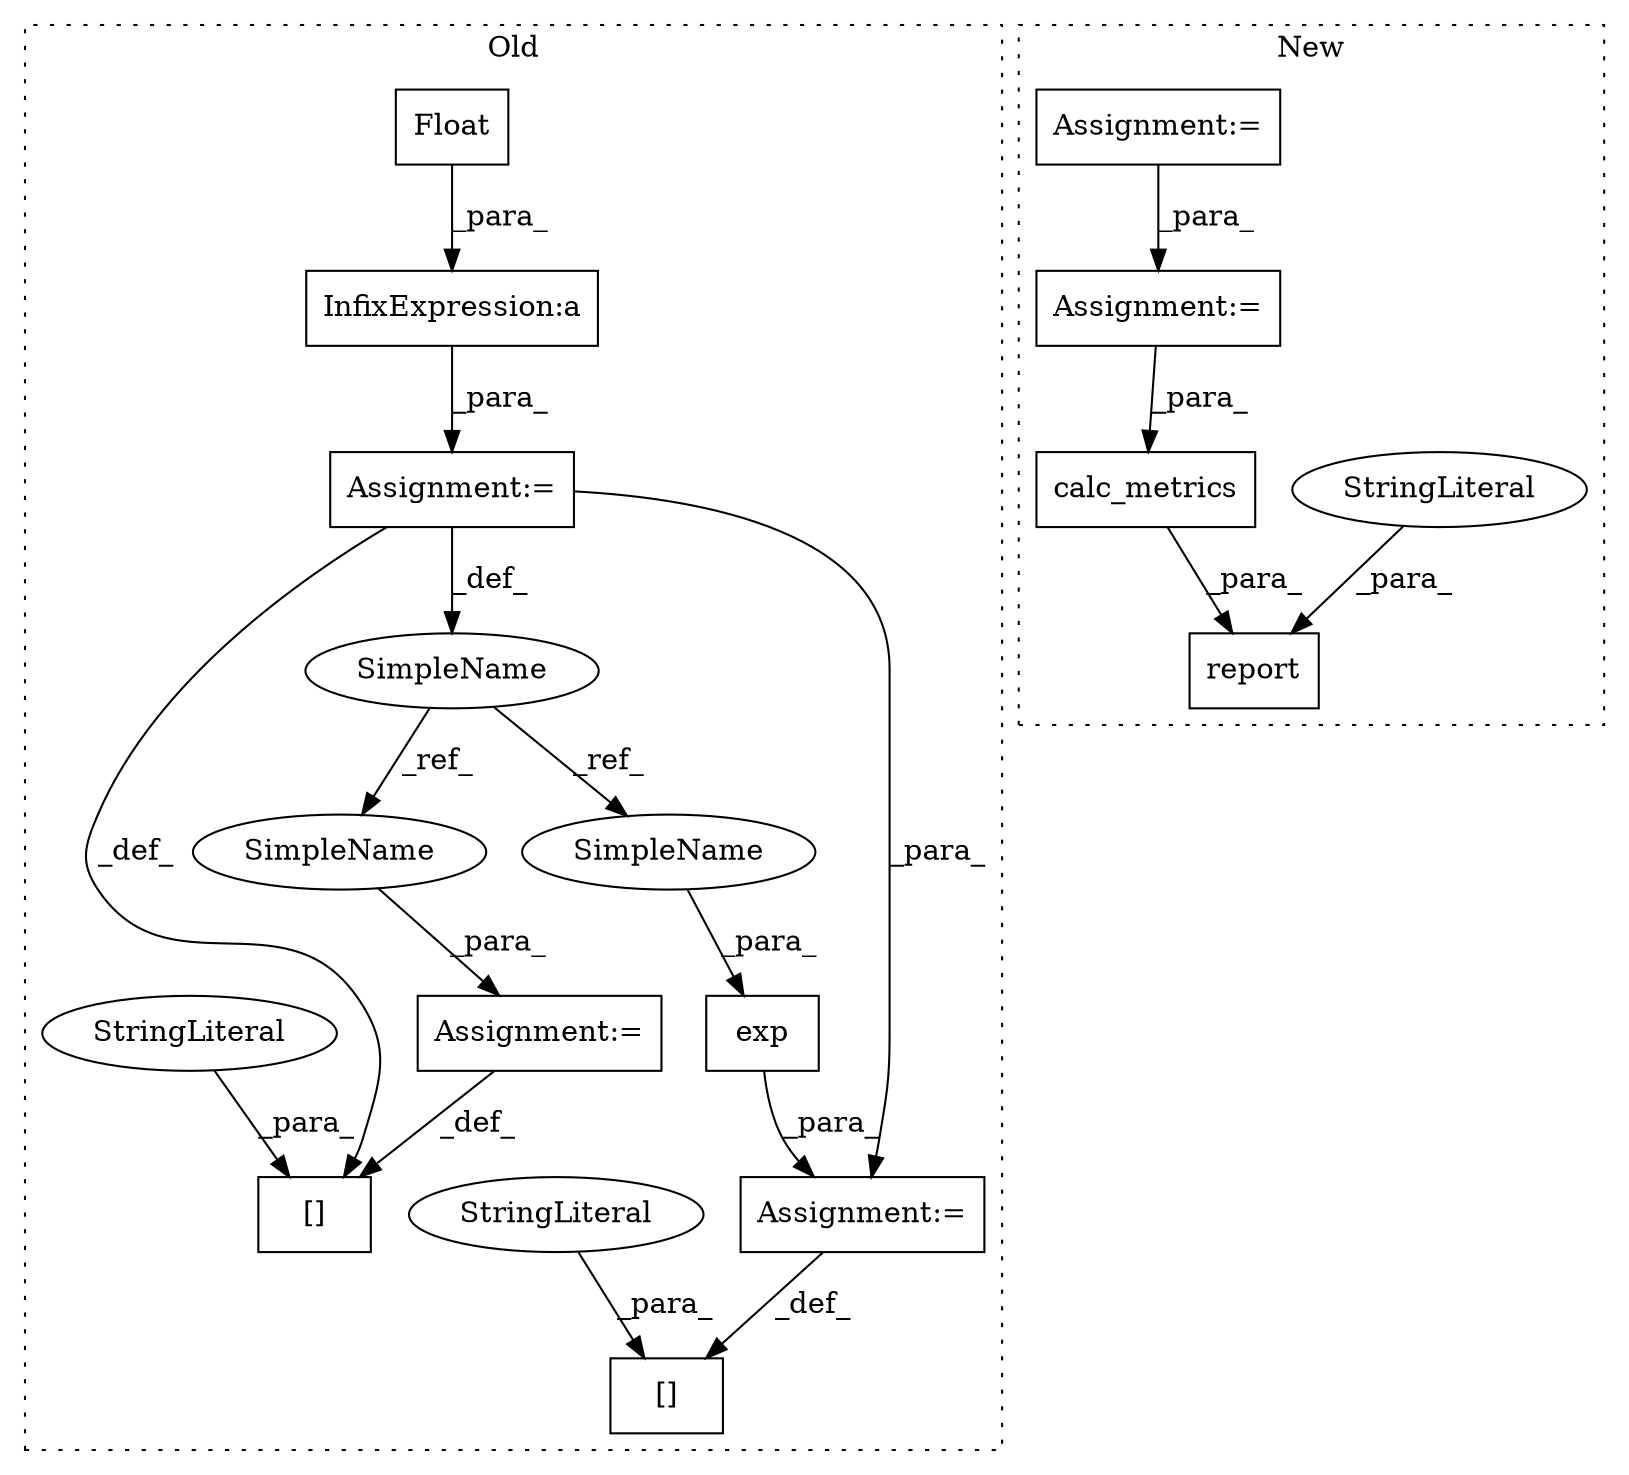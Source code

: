 digraph G {
subgraph cluster0 {
1 [label="Float" a="32" s="2138,2154" l="6,1" shape="box"];
5 [label="exp" a="32" s="2232,2244" l="4,1" shape="box"];
6 [label="SimpleName" a="42" s="2128" l="8" shape="ellipse"];
7 [label="Assignment:=" a="7" s="2189" l="1" shape="box"];
8 [label="[]" a="2" s="2204,2224" l="8,1" shape="box"];
9 [label="StringLiteral" a="45" s="2212" l="12" shape="ellipse"];
10 [label="InfixExpression:a" a="27" s="2155" l="3" shape="box"];
11 [label="[]" a="2" s="2170,2188" l="8,1" shape="box"];
12 [label="StringLiteral" a="45" s="2178" l="10" shape="ellipse"];
14 [label="Assignment:=" a="7" s="2136" l="1" shape="box"];
16 [label="Assignment:=" a="7" s="2225" l="1" shape="box"];
17 [label="SimpleName" a="42" s="2190" l="8" shape="ellipse"];
18 [label="SimpleName" a="42" s="2236" l="8" shape="ellipse"];
label = "Old";
style="dotted";
}
subgraph cluster1 {
2 [label="report" a="32" s="2261,2316" l="7,1" shape="box"];
3 [label="Assignment:=" a="7" s="2184" l="2" shape="box"];
4 [label="calc_metrics" a="32" s="2215,2249" l="13,1" shape="box"];
13 [label="StringLiteral" a="45" s="2295" l="7" shape="ellipse"];
15 [label="Assignment:=" a="7" s="2000" l="1" shape="box"];
label = "New";
style="dotted";
}
1 -> 10 [label="_para_"];
3 -> 4 [label="_para_"];
4 -> 2 [label="_para_"];
5 -> 16 [label="_para_"];
6 -> 17 [label="_ref_"];
6 -> 18 [label="_ref_"];
7 -> 11 [label="_def_"];
9 -> 8 [label="_para_"];
10 -> 14 [label="_para_"];
12 -> 11 [label="_para_"];
13 -> 2 [label="_para_"];
14 -> 6 [label="_def_"];
14 -> 11 [label="_def_"];
14 -> 16 [label="_para_"];
15 -> 3 [label="_para_"];
16 -> 8 [label="_def_"];
17 -> 7 [label="_para_"];
18 -> 5 [label="_para_"];
}